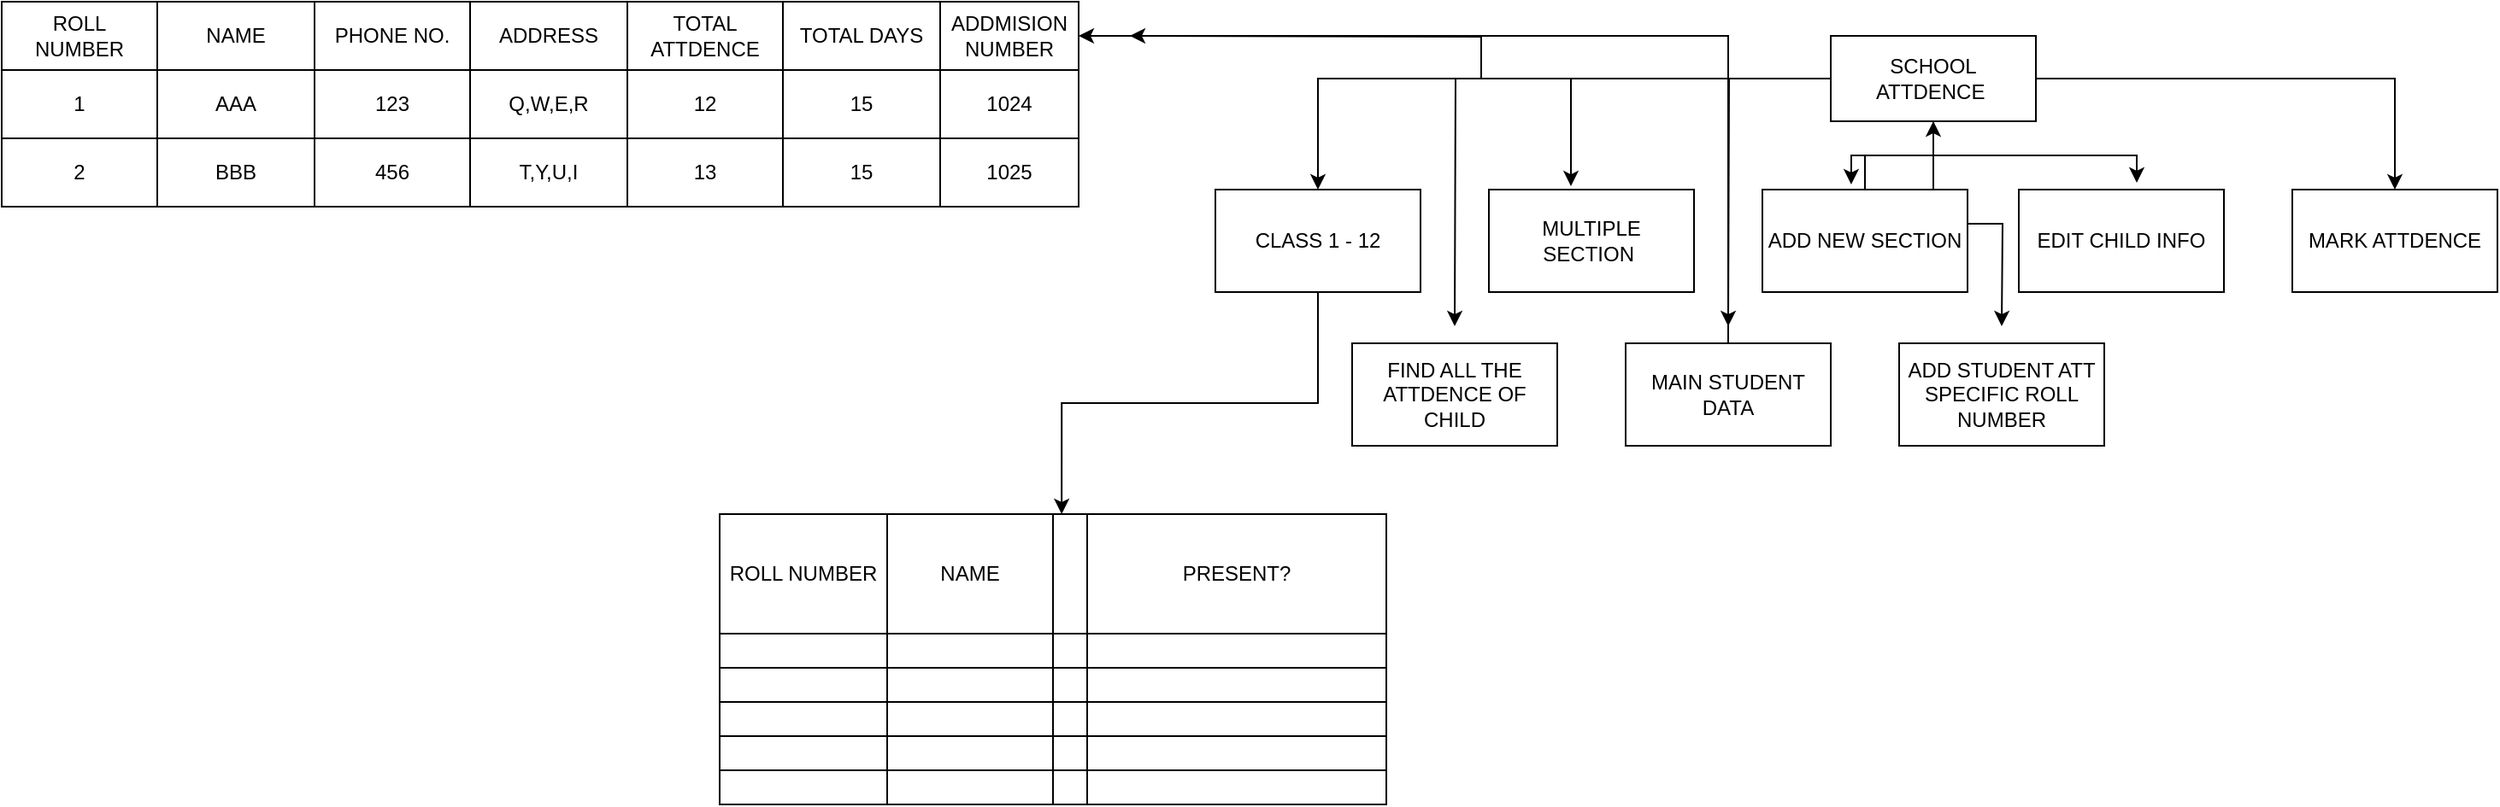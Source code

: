 <mxfile version="22.1.7" type="github">
  <diagram id="C5RBs43oDa-KdzZeNtuy" name="Page-1">
    <mxGraphModel dx="2084" dy="737" grid="1" gridSize="10" guides="1" tooltips="1" connect="1" arrows="1" fold="1" page="1" pageScale="1" pageWidth="827" pageHeight="1169" math="0" shadow="0">
      <root>
        <mxCell id="WIyWlLk6GJQsqaUBKTNV-0" />
        <mxCell id="WIyWlLk6GJQsqaUBKTNV-1" parent="WIyWlLk6GJQsqaUBKTNV-0" />
        <mxCell id="yUdqLCF8CReJkunXZNfJ-29" style="edgeStyle=orthogonalEdgeStyle;rounded=0;orthogonalLoop=1;jettySize=auto;html=1;entryX=0.5;entryY=0;entryDx=0;entryDy=0;" edge="1" parent="WIyWlLk6GJQsqaUBKTNV-1" source="yUdqLCF8CReJkunXZNfJ-21" target="yUdqLCF8CReJkunXZNfJ-22">
          <mxGeometry relative="1" as="geometry" />
        </mxCell>
        <mxCell id="yUdqLCF8CReJkunXZNfJ-34" style="edgeStyle=orthogonalEdgeStyle;rounded=0;orthogonalLoop=1;jettySize=auto;html=1;entryX=0.5;entryY=0;entryDx=0;entryDy=0;" edge="1" parent="WIyWlLk6GJQsqaUBKTNV-1" source="yUdqLCF8CReJkunXZNfJ-21" target="yUdqLCF8CReJkunXZNfJ-26">
          <mxGeometry relative="1" as="geometry" />
        </mxCell>
        <mxCell id="yUdqLCF8CReJkunXZNfJ-36" style="edgeStyle=orthogonalEdgeStyle;rounded=0;orthogonalLoop=1;jettySize=auto;html=1;" edge="1" parent="WIyWlLk6GJQsqaUBKTNV-1" source="yUdqLCF8CReJkunXZNfJ-21">
          <mxGeometry relative="1" as="geometry">
            <mxPoint x="130" y="210" as="targetPoint" />
          </mxGeometry>
        </mxCell>
        <mxCell id="yUdqLCF8CReJkunXZNfJ-37" style="edgeStyle=orthogonalEdgeStyle;rounded=0;orthogonalLoop=1;jettySize=auto;html=1;" edge="1" parent="WIyWlLk6GJQsqaUBKTNV-1" source="yUdqLCF8CReJkunXZNfJ-21">
          <mxGeometry relative="1" as="geometry">
            <mxPoint x="290" y="210" as="targetPoint" />
          </mxGeometry>
        </mxCell>
        <mxCell id="yUdqLCF8CReJkunXZNfJ-38" style="edgeStyle=orthogonalEdgeStyle;rounded=0;orthogonalLoop=1;jettySize=auto;html=1;entryX=0.433;entryY=-0.05;entryDx=0;entryDy=0;entryPerimeter=0;" edge="1" parent="WIyWlLk6GJQsqaUBKTNV-1" source="yUdqLCF8CReJkunXZNfJ-21" target="yUdqLCF8CReJkunXZNfJ-24">
          <mxGeometry relative="1" as="geometry">
            <mxPoint x="360" y="120" as="targetPoint" />
          </mxGeometry>
        </mxCell>
        <mxCell id="yUdqLCF8CReJkunXZNfJ-97" style="edgeStyle=orthogonalEdgeStyle;rounded=0;orthogonalLoop=1;jettySize=auto;html=1;" edge="1" parent="WIyWlLk6GJQsqaUBKTNV-1" source="yUdqLCF8CReJkunXZNfJ-21">
          <mxGeometry relative="1" as="geometry">
            <mxPoint x="-60" y="40" as="targetPoint" />
          </mxGeometry>
        </mxCell>
        <mxCell id="yUdqLCF8CReJkunXZNfJ-104" style="edgeStyle=orthogonalEdgeStyle;rounded=0;orthogonalLoop=1;jettySize=auto;html=1;" edge="1" parent="WIyWlLk6GJQsqaUBKTNV-1" source="yUdqLCF8CReJkunXZNfJ-21">
          <mxGeometry relative="1" as="geometry">
            <mxPoint x="450" y="210" as="targetPoint" />
          </mxGeometry>
        </mxCell>
        <mxCell id="yUdqLCF8CReJkunXZNfJ-21" value="SCHOOL ATTDENCE&amp;nbsp;" style="rounded=0;whiteSpace=wrap;html=1;" vertex="1" parent="WIyWlLk6GJQsqaUBKTNV-1">
          <mxGeometry x="350" y="40" width="120" height="50" as="geometry" />
        </mxCell>
        <mxCell id="yUdqLCF8CReJkunXZNfJ-22" value="CLASS 1 - 12" style="rounded=0;whiteSpace=wrap;html=1;" vertex="1" parent="WIyWlLk6GJQsqaUBKTNV-1">
          <mxGeometry x="-10" y="130" width="120" height="60" as="geometry" />
        </mxCell>
        <mxCell id="yUdqLCF8CReJkunXZNfJ-23" value="MULTIPLE &lt;br&gt;SECTION&amp;nbsp;" style="rounded=0;whiteSpace=wrap;html=1;" vertex="1" parent="WIyWlLk6GJQsqaUBKTNV-1">
          <mxGeometry x="150" y="130" width="120" height="60" as="geometry" />
        </mxCell>
        <mxCell id="yUdqLCF8CReJkunXZNfJ-103" value="" style="edgeStyle=orthogonalEdgeStyle;rounded=0;orthogonalLoop=1;jettySize=auto;html=1;" edge="1" parent="WIyWlLk6GJQsqaUBKTNV-1" source="yUdqLCF8CReJkunXZNfJ-24" target="yUdqLCF8CReJkunXZNfJ-21">
          <mxGeometry relative="1" as="geometry" />
        </mxCell>
        <mxCell id="yUdqLCF8CReJkunXZNfJ-24" value="ADD NEW SECTION" style="rounded=0;whiteSpace=wrap;html=1;" vertex="1" parent="WIyWlLk6GJQsqaUBKTNV-1">
          <mxGeometry x="310" y="130" width="120" height="60" as="geometry" />
        </mxCell>
        <mxCell id="yUdqLCF8CReJkunXZNfJ-25" value="EDIT CHILD INFO" style="rounded=0;whiteSpace=wrap;html=1;" vertex="1" parent="WIyWlLk6GJQsqaUBKTNV-1">
          <mxGeometry x="460" y="130" width="120" height="60" as="geometry" />
        </mxCell>
        <mxCell id="yUdqLCF8CReJkunXZNfJ-26" value="MARK ATTDENCE" style="rounded=0;whiteSpace=wrap;html=1;" vertex="1" parent="WIyWlLk6GJQsqaUBKTNV-1">
          <mxGeometry x="620" y="130" width="120" height="60" as="geometry" />
        </mxCell>
        <mxCell id="yUdqLCF8CReJkunXZNfJ-27" value="FIND ALL THE ATTDENCE OF CHILD" style="rounded=0;whiteSpace=wrap;html=1;" vertex="1" parent="WIyWlLk6GJQsqaUBKTNV-1">
          <mxGeometry x="70" y="220" width="120" height="60" as="geometry" />
        </mxCell>
        <mxCell id="yUdqLCF8CReJkunXZNfJ-100" style="edgeStyle=orthogonalEdgeStyle;rounded=0;orthogonalLoop=1;jettySize=auto;html=1;" edge="1" parent="WIyWlLk6GJQsqaUBKTNV-1" source="yUdqLCF8CReJkunXZNfJ-28" target="yUdqLCF8CReJkunXZNfJ-73">
          <mxGeometry relative="1" as="geometry" />
        </mxCell>
        <mxCell id="yUdqLCF8CReJkunXZNfJ-28" value="MAIN STUDENT DATA" style="rounded=0;whiteSpace=wrap;html=1;" vertex="1" parent="WIyWlLk6GJQsqaUBKTNV-1">
          <mxGeometry x="230" y="220" width="120" height="60" as="geometry" />
        </mxCell>
        <mxCell id="yUdqLCF8CReJkunXZNfJ-30" style="edgeStyle=orthogonalEdgeStyle;rounded=0;orthogonalLoop=1;jettySize=auto;html=1;entryX=0.4;entryY=-0.033;entryDx=0;entryDy=0;entryPerimeter=0;" edge="1" parent="WIyWlLk6GJQsqaUBKTNV-1" source="yUdqLCF8CReJkunXZNfJ-21" target="yUdqLCF8CReJkunXZNfJ-23">
          <mxGeometry relative="1" as="geometry" />
        </mxCell>
        <mxCell id="yUdqLCF8CReJkunXZNfJ-35" style="edgeStyle=orthogonalEdgeStyle;rounded=0;orthogonalLoop=1;jettySize=auto;html=1;entryX=0.575;entryY=-0.067;entryDx=0;entryDy=0;entryPerimeter=0;" edge="1" parent="WIyWlLk6GJQsqaUBKTNV-1" source="yUdqLCF8CReJkunXZNfJ-21" target="yUdqLCF8CReJkunXZNfJ-25">
          <mxGeometry relative="1" as="geometry" />
        </mxCell>
        <mxCell id="yUdqLCF8CReJkunXZNfJ-40" value="" style="shape=table;startSize=0;container=1;collapsible=0;childLayout=tableLayout;" vertex="1" parent="WIyWlLk6GJQsqaUBKTNV-1">
          <mxGeometry x="-300" y="320" width="390" height="170" as="geometry" />
        </mxCell>
        <mxCell id="yUdqLCF8CReJkunXZNfJ-41" value="" style="shape=tableRow;horizontal=0;startSize=0;swimlaneHead=0;swimlaneBody=0;strokeColor=inherit;top=0;left=0;bottom=0;right=0;collapsible=0;dropTarget=0;fillColor=none;points=[[0,0.5],[1,0.5]];portConstraint=eastwest;" vertex="1" parent="yUdqLCF8CReJkunXZNfJ-40">
          <mxGeometry width="390" height="70" as="geometry" />
        </mxCell>
        <mxCell id="yUdqLCF8CReJkunXZNfJ-42" value="ROLL NUMBER" style="shape=partialRectangle;html=1;whiteSpace=wrap;connectable=0;strokeColor=inherit;overflow=hidden;fillColor=none;top=0;left=0;bottom=0;right=0;pointerEvents=1;" vertex="1" parent="yUdqLCF8CReJkunXZNfJ-41">
          <mxGeometry width="98" height="70" as="geometry">
            <mxRectangle width="98" height="70" as="alternateBounds" />
          </mxGeometry>
        </mxCell>
        <mxCell id="yUdqLCF8CReJkunXZNfJ-43" value="NAME" style="shape=partialRectangle;html=1;whiteSpace=wrap;connectable=0;strokeColor=inherit;overflow=hidden;fillColor=none;top=0;left=0;bottom=0;right=0;pointerEvents=1;" vertex="1" parent="yUdqLCF8CReJkunXZNfJ-41">
          <mxGeometry x="98" width="97" height="70" as="geometry">
            <mxRectangle width="97" height="70" as="alternateBounds" />
          </mxGeometry>
        </mxCell>
        <mxCell id="yUdqLCF8CReJkunXZNfJ-44" value="" style="shape=partialRectangle;html=1;whiteSpace=wrap;connectable=0;strokeColor=inherit;overflow=hidden;fillColor=none;top=0;left=0;bottom=0;right=0;pointerEvents=1;" vertex="1" parent="yUdqLCF8CReJkunXZNfJ-41">
          <mxGeometry x="195" width="20" height="70" as="geometry">
            <mxRectangle width="20" height="70" as="alternateBounds" />
          </mxGeometry>
        </mxCell>
        <mxCell id="yUdqLCF8CReJkunXZNfJ-45" value="PRESENT?" style="shape=partialRectangle;html=1;whiteSpace=wrap;connectable=0;strokeColor=inherit;overflow=hidden;fillColor=none;top=0;left=0;bottom=0;right=0;pointerEvents=1;" vertex="1" parent="yUdqLCF8CReJkunXZNfJ-41">
          <mxGeometry x="215" width="175" height="70" as="geometry">
            <mxRectangle width="175" height="70" as="alternateBounds" />
          </mxGeometry>
        </mxCell>
        <mxCell id="yUdqLCF8CReJkunXZNfJ-46" value="" style="shape=tableRow;horizontal=0;startSize=0;swimlaneHead=0;swimlaneBody=0;strokeColor=inherit;top=0;left=0;bottom=0;right=0;collapsible=0;dropTarget=0;fillColor=none;points=[[0,0.5],[1,0.5]];portConstraint=eastwest;" vertex="1" parent="yUdqLCF8CReJkunXZNfJ-40">
          <mxGeometry y="70" width="390" height="20" as="geometry" />
        </mxCell>
        <mxCell id="yUdqLCF8CReJkunXZNfJ-47" value="" style="shape=partialRectangle;html=1;whiteSpace=wrap;connectable=0;strokeColor=inherit;overflow=hidden;fillColor=none;top=0;left=0;bottom=0;right=0;pointerEvents=1;" vertex="1" parent="yUdqLCF8CReJkunXZNfJ-46">
          <mxGeometry width="98" height="20" as="geometry">
            <mxRectangle width="98" height="20" as="alternateBounds" />
          </mxGeometry>
        </mxCell>
        <mxCell id="yUdqLCF8CReJkunXZNfJ-48" value="" style="shape=partialRectangle;html=1;whiteSpace=wrap;connectable=0;strokeColor=inherit;overflow=hidden;fillColor=none;top=0;left=0;bottom=0;right=0;pointerEvents=1;" vertex="1" parent="yUdqLCF8CReJkunXZNfJ-46">
          <mxGeometry x="98" width="97" height="20" as="geometry">
            <mxRectangle width="97" height="20" as="alternateBounds" />
          </mxGeometry>
        </mxCell>
        <mxCell id="yUdqLCF8CReJkunXZNfJ-49" value="" style="shape=partialRectangle;html=1;whiteSpace=wrap;connectable=0;strokeColor=inherit;overflow=hidden;fillColor=none;top=0;left=0;bottom=0;right=0;pointerEvents=1;" vertex="1" parent="yUdqLCF8CReJkunXZNfJ-46">
          <mxGeometry x="195" width="20" height="20" as="geometry">
            <mxRectangle width="20" height="20" as="alternateBounds" />
          </mxGeometry>
        </mxCell>
        <mxCell id="yUdqLCF8CReJkunXZNfJ-50" value="" style="shape=partialRectangle;html=1;whiteSpace=wrap;connectable=0;strokeColor=inherit;overflow=hidden;fillColor=none;top=0;left=0;bottom=0;right=0;pointerEvents=1;" vertex="1" parent="yUdqLCF8CReJkunXZNfJ-46">
          <mxGeometry x="215" width="175" height="20" as="geometry">
            <mxRectangle width="175" height="20" as="alternateBounds" />
          </mxGeometry>
        </mxCell>
        <mxCell id="yUdqLCF8CReJkunXZNfJ-51" value="" style="shape=tableRow;horizontal=0;startSize=0;swimlaneHead=0;swimlaneBody=0;strokeColor=inherit;top=0;left=0;bottom=0;right=0;collapsible=0;dropTarget=0;fillColor=none;points=[[0,0.5],[1,0.5]];portConstraint=eastwest;" vertex="1" parent="yUdqLCF8CReJkunXZNfJ-40">
          <mxGeometry y="90" width="390" height="20" as="geometry" />
        </mxCell>
        <mxCell id="yUdqLCF8CReJkunXZNfJ-52" value="" style="shape=partialRectangle;html=1;whiteSpace=wrap;connectable=0;strokeColor=inherit;overflow=hidden;fillColor=none;top=0;left=0;bottom=0;right=0;pointerEvents=1;" vertex="1" parent="yUdqLCF8CReJkunXZNfJ-51">
          <mxGeometry width="98" height="20" as="geometry">
            <mxRectangle width="98" height="20" as="alternateBounds" />
          </mxGeometry>
        </mxCell>
        <mxCell id="yUdqLCF8CReJkunXZNfJ-53" value="" style="shape=partialRectangle;html=1;whiteSpace=wrap;connectable=0;strokeColor=inherit;overflow=hidden;fillColor=none;top=0;left=0;bottom=0;right=0;pointerEvents=1;" vertex="1" parent="yUdqLCF8CReJkunXZNfJ-51">
          <mxGeometry x="98" width="97" height="20" as="geometry">
            <mxRectangle width="97" height="20" as="alternateBounds" />
          </mxGeometry>
        </mxCell>
        <mxCell id="yUdqLCF8CReJkunXZNfJ-54" value="" style="shape=partialRectangle;html=1;whiteSpace=wrap;connectable=0;strokeColor=inherit;overflow=hidden;fillColor=none;top=0;left=0;bottom=0;right=0;pointerEvents=1;" vertex="1" parent="yUdqLCF8CReJkunXZNfJ-51">
          <mxGeometry x="195" width="20" height="20" as="geometry">
            <mxRectangle width="20" height="20" as="alternateBounds" />
          </mxGeometry>
        </mxCell>
        <mxCell id="yUdqLCF8CReJkunXZNfJ-55" value="" style="shape=partialRectangle;html=1;whiteSpace=wrap;connectable=0;strokeColor=inherit;overflow=hidden;fillColor=none;top=0;left=0;bottom=0;right=0;pointerEvents=1;" vertex="1" parent="yUdqLCF8CReJkunXZNfJ-51">
          <mxGeometry x="215" width="175" height="20" as="geometry">
            <mxRectangle width="175" height="20" as="alternateBounds" />
          </mxGeometry>
        </mxCell>
        <mxCell id="yUdqLCF8CReJkunXZNfJ-56" value="" style="shape=tableRow;horizontal=0;startSize=0;swimlaneHead=0;swimlaneBody=0;strokeColor=inherit;top=0;left=0;bottom=0;right=0;collapsible=0;dropTarget=0;fillColor=none;points=[[0,0.5],[1,0.5]];portConstraint=eastwest;" vertex="1" parent="yUdqLCF8CReJkunXZNfJ-40">
          <mxGeometry y="110" width="390" height="20" as="geometry" />
        </mxCell>
        <mxCell id="yUdqLCF8CReJkunXZNfJ-57" value="" style="shape=partialRectangle;html=1;whiteSpace=wrap;connectable=0;strokeColor=inherit;overflow=hidden;fillColor=none;top=0;left=0;bottom=0;right=0;pointerEvents=1;" vertex="1" parent="yUdqLCF8CReJkunXZNfJ-56">
          <mxGeometry width="98" height="20" as="geometry">
            <mxRectangle width="98" height="20" as="alternateBounds" />
          </mxGeometry>
        </mxCell>
        <mxCell id="yUdqLCF8CReJkunXZNfJ-58" value="" style="shape=partialRectangle;html=1;whiteSpace=wrap;connectable=0;strokeColor=inherit;overflow=hidden;fillColor=none;top=0;left=0;bottom=0;right=0;pointerEvents=1;" vertex="1" parent="yUdqLCF8CReJkunXZNfJ-56">
          <mxGeometry x="98" width="97" height="20" as="geometry">
            <mxRectangle width="97" height="20" as="alternateBounds" />
          </mxGeometry>
        </mxCell>
        <mxCell id="yUdqLCF8CReJkunXZNfJ-59" value="" style="shape=partialRectangle;html=1;whiteSpace=wrap;connectable=0;strokeColor=inherit;overflow=hidden;fillColor=none;top=0;left=0;bottom=0;right=0;pointerEvents=1;" vertex="1" parent="yUdqLCF8CReJkunXZNfJ-56">
          <mxGeometry x="195" width="20" height="20" as="geometry">
            <mxRectangle width="20" height="20" as="alternateBounds" />
          </mxGeometry>
        </mxCell>
        <mxCell id="yUdqLCF8CReJkunXZNfJ-60" value="" style="shape=partialRectangle;html=1;whiteSpace=wrap;connectable=0;strokeColor=inherit;overflow=hidden;fillColor=none;top=0;left=0;bottom=0;right=0;pointerEvents=1;" vertex="1" parent="yUdqLCF8CReJkunXZNfJ-56">
          <mxGeometry x="215" width="175" height="20" as="geometry">
            <mxRectangle width="175" height="20" as="alternateBounds" />
          </mxGeometry>
        </mxCell>
        <mxCell id="yUdqLCF8CReJkunXZNfJ-61" value="" style="shape=tableRow;horizontal=0;startSize=0;swimlaneHead=0;swimlaneBody=0;strokeColor=inherit;top=0;left=0;bottom=0;right=0;collapsible=0;dropTarget=0;fillColor=none;points=[[0,0.5],[1,0.5]];portConstraint=eastwest;" vertex="1" parent="yUdqLCF8CReJkunXZNfJ-40">
          <mxGeometry y="130" width="390" height="20" as="geometry" />
        </mxCell>
        <mxCell id="yUdqLCF8CReJkunXZNfJ-62" value="" style="shape=partialRectangle;html=1;whiteSpace=wrap;connectable=0;strokeColor=inherit;overflow=hidden;fillColor=none;top=0;left=0;bottom=0;right=0;pointerEvents=1;" vertex="1" parent="yUdqLCF8CReJkunXZNfJ-61">
          <mxGeometry width="98" height="20" as="geometry">
            <mxRectangle width="98" height="20" as="alternateBounds" />
          </mxGeometry>
        </mxCell>
        <mxCell id="yUdqLCF8CReJkunXZNfJ-63" value="" style="shape=partialRectangle;html=1;whiteSpace=wrap;connectable=0;strokeColor=inherit;overflow=hidden;fillColor=none;top=0;left=0;bottom=0;right=0;pointerEvents=1;" vertex="1" parent="yUdqLCF8CReJkunXZNfJ-61">
          <mxGeometry x="98" width="97" height="20" as="geometry">
            <mxRectangle width="97" height="20" as="alternateBounds" />
          </mxGeometry>
        </mxCell>
        <mxCell id="yUdqLCF8CReJkunXZNfJ-64" value="" style="shape=partialRectangle;html=1;whiteSpace=wrap;connectable=0;strokeColor=inherit;overflow=hidden;fillColor=none;top=0;left=0;bottom=0;right=0;pointerEvents=1;" vertex="1" parent="yUdqLCF8CReJkunXZNfJ-61">
          <mxGeometry x="195" width="20" height="20" as="geometry">
            <mxRectangle width="20" height="20" as="alternateBounds" />
          </mxGeometry>
        </mxCell>
        <mxCell id="yUdqLCF8CReJkunXZNfJ-65" value="" style="shape=partialRectangle;html=1;whiteSpace=wrap;connectable=0;strokeColor=inherit;overflow=hidden;fillColor=none;top=0;left=0;bottom=0;right=0;pointerEvents=1;" vertex="1" parent="yUdqLCF8CReJkunXZNfJ-61">
          <mxGeometry x="215" width="175" height="20" as="geometry">
            <mxRectangle width="175" height="20" as="alternateBounds" />
          </mxGeometry>
        </mxCell>
        <mxCell id="yUdqLCF8CReJkunXZNfJ-66" value="" style="shape=tableRow;horizontal=0;startSize=0;swimlaneHead=0;swimlaneBody=0;strokeColor=inherit;top=0;left=0;bottom=0;right=0;collapsible=0;dropTarget=0;fillColor=none;points=[[0,0.5],[1,0.5]];portConstraint=eastwest;" vertex="1" parent="yUdqLCF8CReJkunXZNfJ-40">
          <mxGeometry y="150" width="390" height="20" as="geometry" />
        </mxCell>
        <mxCell id="yUdqLCF8CReJkunXZNfJ-67" value="" style="shape=partialRectangle;html=1;whiteSpace=wrap;connectable=0;strokeColor=inherit;overflow=hidden;fillColor=none;top=0;left=0;bottom=0;right=0;pointerEvents=1;" vertex="1" parent="yUdqLCF8CReJkunXZNfJ-66">
          <mxGeometry width="98" height="20" as="geometry">
            <mxRectangle width="98" height="20" as="alternateBounds" />
          </mxGeometry>
        </mxCell>
        <mxCell id="yUdqLCF8CReJkunXZNfJ-68" value="" style="shape=partialRectangle;html=1;whiteSpace=wrap;connectable=0;strokeColor=inherit;overflow=hidden;fillColor=none;top=0;left=0;bottom=0;right=0;pointerEvents=1;" vertex="1" parent="yUdqLCF8CReJkunXZNfJ-66">
          <mxGeometry x="98" width="97" height="20" as="geometry">
            <mxRectangle width="97" height="20" as="alternateBounds" />
          </mxGeometry>
        </mxCell>
        <mxCell id="yUdqLCF8CReJkunXZNfJ-69" value="" style="shape=partialRectangle;html=1;whiteSpace=wrap;connectable=0;strokeColor=inherit;overflow=hidden;fillColor=none;top=0;left=0;bottom=0;right=0;pointerEvents=1;" vertex="1" parent="yUdqLCF8CReJkunXZNfJ-66">
          <mxGeometry x="195" width="20" height="20" as="geometry">
            <mxRectangle width="20" height="20" as="alternateBounds" />
          </mxGeometry>
        </mxCell>
        <mxCell id="yUdqLCF8CReJkunXZNfJ-70" value="" style="shape=partialRectangle;html=1;whiteSpace=wrap;connectable=0;strokeColor=inherit;overflow=hidden;fillColor=none;top=0;left=0;bottom=0;right=0;pointerEvents=1;" vertex="1" parent="yUdqLCF8CReJkunXZNfJ-66">
          <mxGeometry x="215" width="175" height="20" as="geometry">
            <mxRectangle width="175" height="20" as="alternateBounds" />
          </mxGeometry>
        </mxCell>
        <mxCell id="yUdqLCF8CReJkunXZNfJ-71" style="edgeStyle=orthogonalEdgeStyle;rounded=0;orthogonalLoop=1;jettySize=auto;html=1;entryX=0.513;entryY=0;entryDx=0;entryDy=0;entryPerimeter=0;" edge="1" parent="WIyWlLk6GJQsqaUBKTNV-1" source="yUdqLCF8CReJkunXZNfJ-22" target="yUdqLCF8CReJkunXZNfJ-41">
          <mxGeometry relative="1" as="geometry" />
        </mxCell>
        <mxCell id="yUdqLCF8CReJkunXZNfJ-72" value="" style="shape=table;startSize=0;container=1;collapsible=0;childLayout=tableLayout;" vertex="1" parent="WIyWlLk6GJQsqaUBKTNV-1">
          <mxGeometry x="-720" y="20" width="630" height="120" as="geometry" />
        </mxCell>
        <mxCell id="yUdqLCF8CReJkunXZNfJ-73" value="" style="shape=tableRow;horizontal=0;startSize=0;swimlaneHead=0;swimlaneBody=0;strokeColor=inherit;top=0;left=0;bottom=0;right=0;collapsible=0;dropTarget=0;fillColor=none;points=[[0,0.5],[1,0.5]];portConstraint=eastwest;" vertex="1" parent="yUdqLCF8CReJkunXZNfJ-72">
          <mxGeometry width="630" height="40" as="geometry" />
        </mxCell>
        <mxCell id="yUdqLCF8CReJkunXZNfJ-74" value="ROLL&lt;br&gt;NUMBER" style="shape=partialRectangle;html=1;whiteSpace=wrap;connectable=0;strokeColor=inherit;overflow=hidden;fillColor=none;top=0;left=0;bottom=0;right=0;pointerEvents=1;" vertex="1" parent="yUdqLCF8CReJkunXZNfJ-73">
          <mxGeometry width="91" height="40" as="geometry">
            <mxRectangle width="91" height="40" as="alternateBounds" />
          </mxGeometry>
        </mxCell>
        <mxCell id="yUdqLCF8CReJkunXZNfJ-75" value="NAME" style="shape=partialRectangle;html=1;whiteSpace=wrap;connectable=0;strokeColor=inherit;overflow=hidden;fillColor=none;top=0;left=0;bottom=0;right=0;pointerEvents=1;" vertex="1" parent="yUdqLCF8CReJkunXZNfJ-73">
          <mxGeometry x="91" width="92" height="40" as="geometry">
            <mxRectangle width="92" height="40" as="alternateBounds" />
          </mxGeometry>
        </mxCell>
        <mxCell id="yUdqLCF8CReJkunXZNfJ-76" value="PHONE NO." style="shape=partialRectangle;html=1;whiteSpace=wrap;connectable=0;strokeColor=inherit;overflow=hidden;fillColor=none;top=0;left=0;bottom=0;right=0;pointerEvents=1;" vertex="1" parent="yUdqLCF8CReJkunXZNfJ-73">
          <mxGeometry x="183" width="91" height="40" as="geometry">
            <mxRectangle width="91" height="40" as="alternateBounds" />
          </mxGeometry>
        </mxCell>
        <mxCell id="yUdqLCF8CReJkunXZNfJ-77" value="ADDRESS" style="shape=partialRectangle;html=1;whiteSpace=wrap;connectable=0;strokeColor=inherit;overflow=hidden;fillColor=none;top=0;left=0;bottom=0;right=0;pointerEvents=1;" vertex="1" parent="yUdqLCF8CReJkunXZNfJ-73">
          <mxGeometry x="274" width="92" height="40" as="geometry">
            <mxRectangle width="92" height="40" as="alternateBounds" />
          </mxGeometry>
        </mxCell>
        <mxCell id="yUdqLCF8CReJkunXZNfJ-78" value="TOTAL ATTDENCE" style="shape=partialRectangle;html=1;whiteSpace=wrap;connectable=0;strokeColor=inherit;overflow=hidden;fillColor=none;top=0;left=0;bottom=0;right=0;pointerEvents=1;" vertex="1" parent="yUdqLCF8CReJkunXZNfJ-73">
          <mxGeometry x="366" width="91" height="40" as="geometry">
            <mxRectangle width="91" height="40" as="alternateBounds" />
          </mxGeometry>
        </mxCell>
        <mxCell id="yUdqLCF8CReJkunXZNfJ-79" value="TOTAL DAYS" style="shape=partialRectangle;html=1;whiteSpace=wrap;connectable=0;strokeColor=inherit;overflow=hidden;fillColor=none;top=0;left=0;bottom=0;right=0;pointerEvents=1;" vertex="1" parent="yUdqLCF8CReJkunXZNfJ-73">
          <mxGeometry x="457" width="92" height="40" as="geometry">
            <mxRectangle width="92" height="40" as="alternateBounds" />
          </mxGeometry>
        </mxCell>
        <mxCell id="yUdqLCF8CReJkunXZNfJ-80" value="ADDMISION NUMBER" style="shape=partialRectangle;html=1;whiteSpace=wrap;connectable=0;strokeColor=inherit;overflow=hidden;fillColor=none;top=0;left=0;bottom=0;right=0;pointerEvents=1;" vertex="1" parent="yUdqLCF8CReJkunXZNfJ-73">
          <mxGeometry x="549" width="81" height="40" as="geometry">
            <mxRectangle width="81" height="40" as="alternateBounds" />
          </mxGeometry>
        </mxCell>
        <mxCell id="yUdqLCF8CReJkunXZNfJ-81" value="" style="shape=tableRow;horizontal=0;startSize=0;swimlaneHead=0;swimlaneBody=0;strokeColor=inherit;top=0;left=0;bottom=0;right=0;collapsible=0;dropTarget=0;fillColor=none;points=[[0,0.5],[1,0.5]];portConstraint=eastwest;" vertex="1" parent="yUdqLCF8CReJkunXZNfJ-72">
          <mxGeometry y="40" width="630" height="40" as="geometry" />
        </mxCell>
        <mxCell id="yUdqLCF8CReJkunXZNfJ-82" value="1" style="shape=partialRectangle;html=1;whiteSpace=wrap;connectable=0;strokeColor=inherit;overflow=hidden;fillColor=none;top=0;left=0;bottom=0;right=0;pointerEvents=1;" vertex="1" parent="yUdqLCF8CReJkunXZNfJ-81">
          <mxGeometry width="91" height="40" as="geometry">
            <mxRectangle width="91" height="40" as="alternateBounds" />
          </mxGeometry>
        </mxCell>
        <mxCell id="yUdqLCF8CReJkunXZNfJ-83" value="AAA" style="shape=partialRectangle;html=1;whiteSpace=wrap;connectable=0;strokeColor=inherit;overflow=hidden;fillColor=none;top=0;left=0;bottom=0;right=0;pointerEvents=1;" vertex="1" parent="yUdqLCF8CReJkunXZNfJ-81">
          <mxGeometry x="91" width="92" height="40" as="geometry">
            <mxRectangle width="92" height="40" as="alternateBounds" />
          </mxGeometry>
        </mxCell>
        <mxCell id="yUdqLCF8CReJkunXZNfJ-84" value="123" style="shape=partialRectangle;html=1;whiteSpace=wrap;connectable=0;strokeColor=inherit;overflow=hidden;fillColor=none;top=0;left=0;bottom=0;right=0;pointerEvents=1;" vertex="1" parent="yUdqLCF8CReJkunXZNfJ-81">
          <mxGeometry x="183" width="91" height="40" as="geometry">
            <mxRectangle width="91" height="40" as="alternateBounds" />
          </mxGeometry>
        </mxCell>
        <mxCell id="yUdqLCF8CReJkunXZNfJ-85" value="Q,W,E,R" style="shape=partialRectangle;html=1;whiteSpace=wrap;connectable=0;strokeColor=inherit;overflow=hidden;fillColor=none;top=0;left=0;bottom=0;right=0;pointerEvents=1;" vertex="1" parent="yUdqLCF8CReJkunXZNfJ-81">
          <mxGeometry x="274" width="92" height="40" as="geometry">
            <mxRectangle width="92" height="40" as="alternateBounds" />
          </mxGeometry>
        </mxCell>
        <mxCell id="yUdqLCF8CReJkunXZNfJ-86" value="12" style="shape=partialRectangle;html=1;whiteSpace=wrap;connectable=0;strokeColor=inherit;overflow=hidden;fillColor=none;top=0;left=0;bottom=0;right=0;pointerEvents=1;" vertex="1" parent="yUdqLCF8CReJkunXZNfJ-81">
          <mxGeometry x="366" width="91" height="40" as="geometry">
            <mxRectangle width="91" height="40" as="alternateBounds" />
          </mxGeometry>
        </mxCell>
        <mxCell id="yUdqLCF8CReJkunXZNfJ-87" value="15" style="shape=partialRectangle;html=1;whiteSpace=wrap;connectable=0;strokeColor=inherit;overflow=hidden;fillColor=none;top=0;left=0;bottom=0;right=0;pointerEvents=1;" vertex="1" parent="yUdqLCF8CReJkunXZNfJ-81">
          <mxGeometry x="457" width="92" height="40" as="geometry">
            <mxRectangle width="92" height="40" as="alternateBounds" />
          </mxGeometry>
        </mxCell>
        <mxCell id="yUdqLCF8CReJkunXZNfJ-88" value="1024" style="shape=partialRectangle;html=1;whiteSpace=wrap;connectable=0;strokeColor=inherit;overflow=hidden;fillColor=none;top=0;left=0;bottom=0;right=0;pointerEvents=1;" vertex="1" parent="yUdqLCF8CReJkunXZNfJ-81">
          <mxGeometry x="549" width="81" height="40" as="geometry">
            <mxRectangle width="81" height="40" as="alternateBounds" />
          </mxGeometry>
        </mxCell>
        <mxCell id="yUdqLCF8CReJkunXZNfJ-89" value="" style="shape=tableRow;horizontal=0;startSize=0;swimlaneHead=0;swimlaneBody=0;strokeColor=inherit;top=0;left=0;bottom=0;right=0;collapsible=0;dropTarget=0;fillColor=none;points=[[0,0.5],[1,0.5]];portConstraint=eastwest;" vertex="1" parent="yUdqLCF8CReJkunXZNfJ-72">
          <mxGeometry y="80" width="630" height="40" as="geometry" />
        </mxCell>
        <mxCell id="yUdqLCF8CReJkunXZNfJ-90" value="2" style="shape=partialRectangle;html=1;whiteSpace=wrap;connectable=0;strokeColor=inherit;overflow=hidden;fillColor=none;top=0;left=0;bottom=0;right=0;pointerEvents=1;" vertex="1" parent="yUdqLCF8CReJkunXZNfJ-89">
          <mxGeometry width="91" height="40" as="geometry">
            <mxRectangle width="91" height="40" as="alternateBounds" />
          </mxGeometry>
        </mxCell>
        <mxCell id="yUdqLCF8CReJkunXZNfJ-91" value="BBB" style="shape=partialRectangle;html=1;whiteSpace=wrap;connectable=0;strokeColor=inherit;overflow=hidden;fillColor=none;top=0;left=0;bottom=0;right=0;pointerEvents=1;" vertex="1" parent="yUdqLCF8CReJkunXZNfJ-89">
          <mxGeometry x="91" width="92" height="40" as="geometry">
            <mxRectangle width="92" height="40" as="alternateBounds" />
          </mxGeometry>
        </mxCell>
        <mxCell id="yUdqLCF8CReJkunXZNfJ-92" value="456" style="shape=partialRectangle;html=1;whiteSpace=wrap;connectable=0;strokeColor=inherit;overflow=hidden;fillColor=none;top=0;left=0;bottom=0;right=0;pointerEvents=1;" vertex="1" parent="yUdqLCF8CReJkunXZNfJ-89">
          <mxGeometry x="183" width="91" height="40" as="geometry">
            <mxRectangle width="91" height="40" as="alternateBounds" />
          </mxGeometry>
        </mxCell>
        <mxCell id="yUdqLCF8CReJkunXZNfJ-93" value="T,Y,U,I" style="shape=partialRectangle;html=1;whiteSpace=wrap;connectable=0;strokeColor=inherit;overflow=hidden;fillColor=none;top=0;left=0;bottom=0;right=0;pointerEvents=1;" vertex="1" parent="yUdqLCF8CReJkunXZNfJ-89">
          <mxGeometry x="274" width="92" height="40" as="geometry">
            <mxRectangle width="92" height="40" as="alternateBounds" />
          </mxGeometry>
        </mxCell>
        <mxCell id="yUdqLCF8CReJkunXZNfJ-94" value="13" style="shape=partialRectangle;html=1;whiteSpace=wrap;connectable=0;strokeColor=inherit;overflow=hidden;fillColor=none;top=0;left=0;bottom=0;right=0;pointerEvents=1;" vertex="1" parent="yUdqLCF8CReJkunXZNfJ-89">
          <mxGeometry x="366" width="91" height="40" as="geometry">
            <mxRectangle width="91" height="40" as="alternateBounds" />
          </mxGeometry>
        </mxCell>
        <mxCell id="yUdqLCF8CReJkunXZNfJ-95" value="15" style="shape=partialRectangle;html=1;whiteSpace=wrap;connectable=0;strokeColor=inherit;overflow=hidden;fillColor=none;top=0;left=0;bottom=0;right=0;pointerEvents=1;" vertex="1" parent="yUdqLCF8CReJkunXZNfJ-89">
          <mxGeometry x="457" width="92" height="40" as="geometry">
            <mxRectangle width="92" height="40" as="alternateBounds" />
          </mxGeometry>
        </mxCell>
        <mxCell id="yUdqLCF8CReJkunXZNfJ-96" value="1025" style="shape=partialRectangle;html=1;whiteSpace=wrap;connectable=0;strokeColor=inherit;overflow=hidden;fillColor=none;top=0;left=0;bottom=0;right=0;pointerEvents=1;" vertex="1" parent="yUdqLCF8CReJkunXZNfJ-89">
          <mxGeometry x="549" width="81" height="40" as="geometry">
            <mxRectangle width="81" height="40" as="alternateBounds" />
          </mxGeometry>
        </mxCell>
        <mxCell id="yUdqLCF8CReJkunXZNfJ-101" value="ADD STUDENT ATT SPECIFIC ROLL NUMBER" style="rounded=0;whiteSpace=wrap;html=1;" vertex="1" parent="WIyWlLk6GJQsqaUBKTNV-1">
          <mxGeometry x="390" y="220" width="120" height="60" as="geometry" />
        </mxCell>
      </root>
    </mxGraphModel>
  </diagram>
</mxfile>
